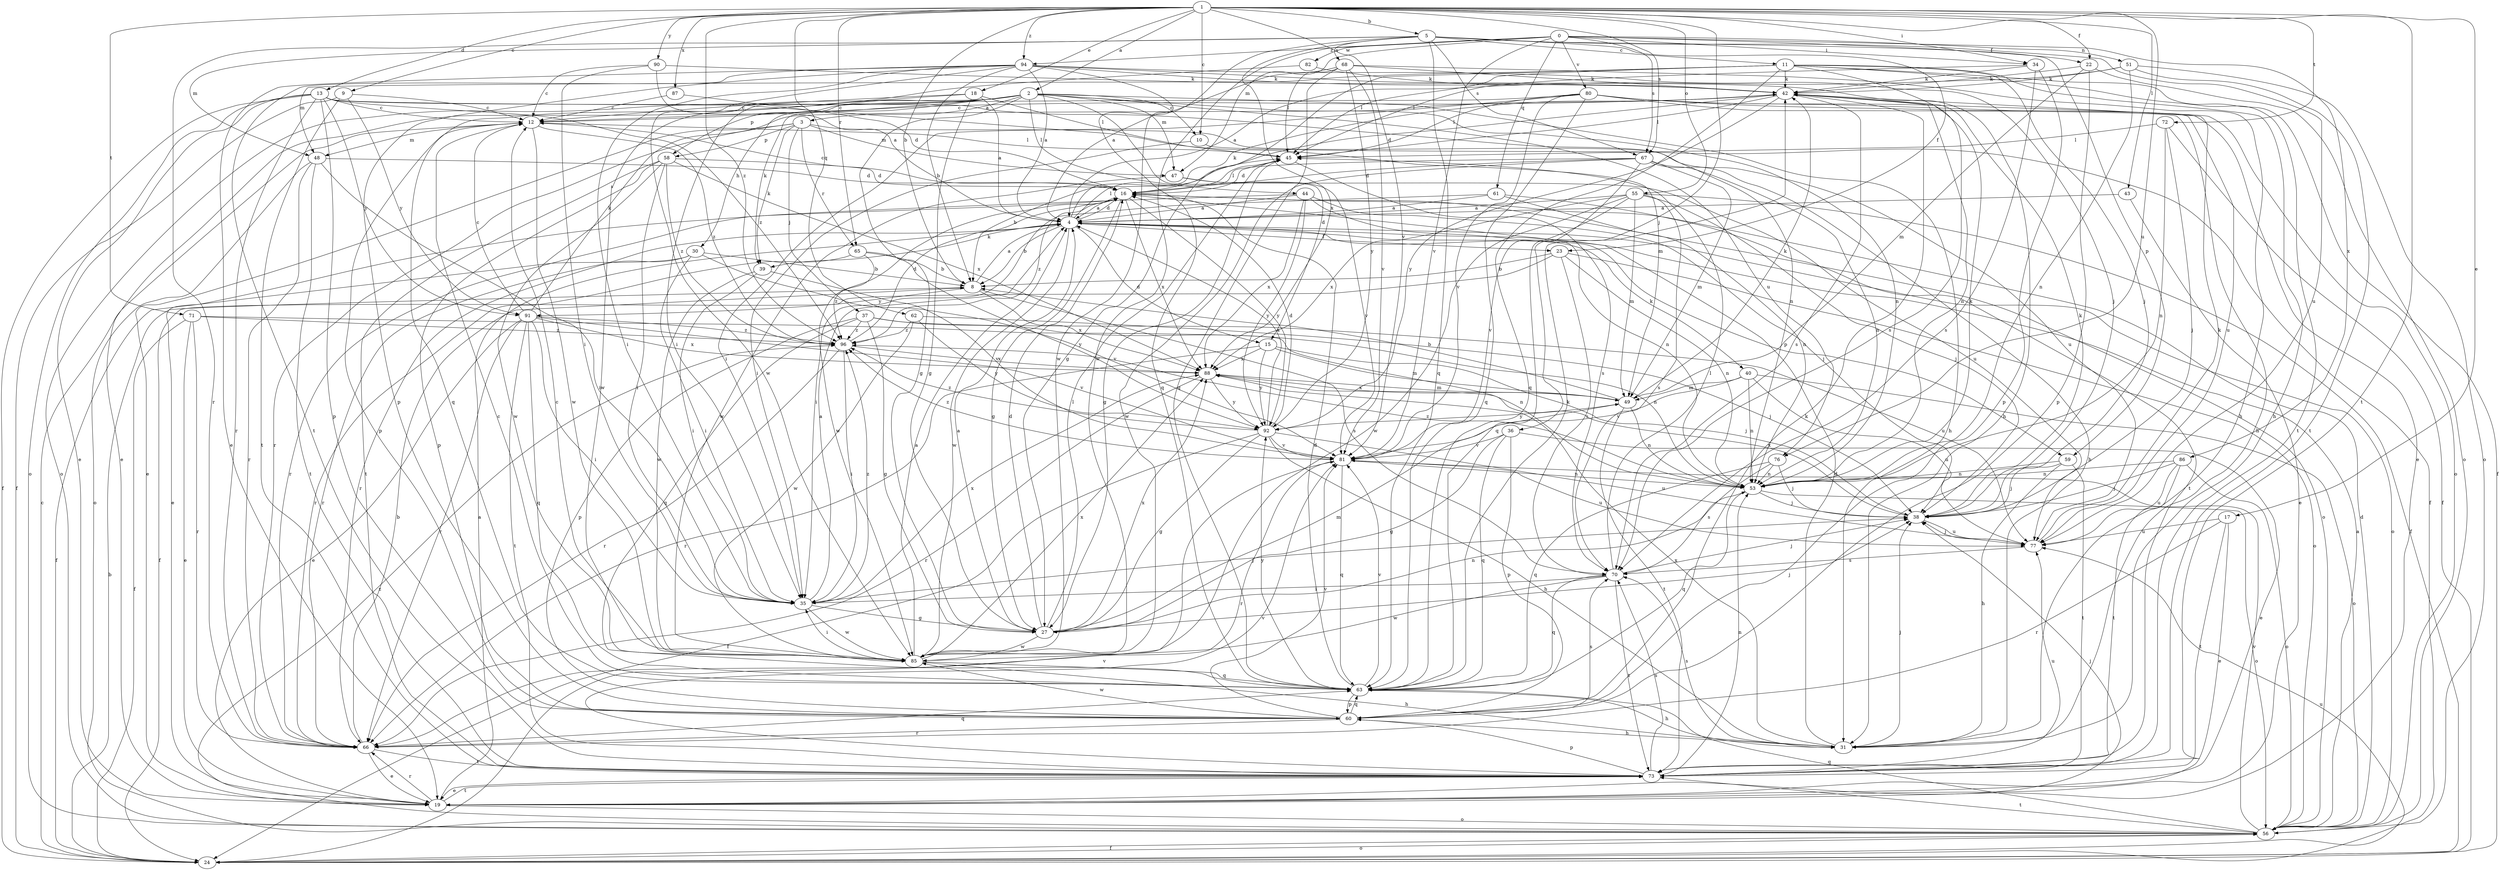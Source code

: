 strict digraph  {
0;
1;
2;
3;
4;
5;
8;
9;
10;
11;
12;
13;
15;
16;
17;
18;
19;
22;
23;
24;
27;
30;
31;
34;
35;
36;
37;
38;
39;
40;
42;
43;
44;
45;
47;
48;
49;
51;
53;
55;
56;
58;
59;
60;
61;
62;
63;
65;
66;
67;
68;
70;
71;
72;
73;
76;
77;
80;
81;
82;
85;
86;
87;
88;
90;
91;
92;
94;
96;
0 -> 22  [label=f];
0 -> 34  [label=i];
0 -> 47  [label=m];
0 -> 51  [label=n];
0 -> 61  [label=q];
0 -> 67  [label=s];
0 -> 80  [label=v];
0 -> 81  [label=v];
0 -> 82  [label=w];
0 -> 85  [label=w];
0 -> 86  [label=x];
0 -> 94  [label=z];
1 -> 2  [label=a];
1 -> 5  [label=b];
1 -> 8  [label=b];
1 -> 9  [label=c];
1 -> 10  [label=c];
1 -> 13  [label=d];
1 -> 17  [label=e];
1 -> 18  [label=e];
1 -> 22  [label=f];
1 -> 34  [label=i];
1 -> 36  [label=j];
1 -> 43  [label=l];
1 -> 55  [label=o];
1 -> 62  [label=q];
1 -> 65  [label=r];
1 -> 67  [label=s];
1 -> 71  [label=t];
1 -> 72  [label=t];
1 -> 73  [label=t];
1 -> 76  [label=u];
1 -> 81  [label=v];
1 -> 87  [label=x];
1 -> 90  [label=y];
1 -> 94  [label=z];
1 -> 96  [label=z];
2 -> 3  [label=a];
2 -> 10  [label=c];
2 -> 15  [label=d];
2 -> 19  [label=e];
2 -> 27  [label=g];
2 -> 30  [label=h];
2 -> 31  [label=h];
2 -> 39  [label=k];
2 -> 44  [label=l];
2 -> 47  [label=m];
2 -> 53  [label=n];
2 -> 56  [label=o];
2 -> 58  [label=p];
2 -> 63  [label=q];
2 -> 76  [label=u];
3 -> 19  [label=e];
3 -> 37  [label=j];
3 -> 39  [label=k];
3 -> 47  [label=m];
3 -> 58  [label=p];
3 -> 65  [label=r];
3 -> 66  [label=r];
3 -> 77  [label=u];
4 -> 8  [label=b];
4 -> 15  [label=d];
4 -> 16  [label=d];
4 -> 23  [label=f];
4 -> 39  [label=k];
4 -> 40  [label=k];
4 -> 42  [label=k];
4 -> 45  [label=l];
4 -> 56  [label=o];
4 -> 59  [label=p];
4 -> 66  [label=r];
4 -> 85  [label=w];
5 -> 11  [label=c];
5 -> 23  [label=f];
5 -> 48  [label=m];
5 -> 59  [label=p];
5 -> 63  [label=q];
5 -> 66  [label=r];
5 -> 67  [label=s];
5 -> 68  [label=s];
5 -> 77  [label=u];
5 -> 85  [label=w];
5 -> 88  [label=x];
8 -> 4  [label=a];
8 -> 70  [label=s];
8 -> 88  [label=x];
8 -> 91  [label=y];
9 -> 12  [label=c];
9 -> 24  [label=f];
9 -> 73  [label=t];
9 -> 91  [label=y];
10 -> 24  [label=f];
10 -> 35  [label=i];
11 -> 24  [label=f];
11 -> 27  [label=g];
11 -> 31  [label=h];
11 -> 38  [label=j];
11 -> 42  [label=k];
11 -> 45  [label=l];
11 -> 48  [label=m];
11 -> 63  [label=q];
11 -> 70  [label=s];
11 -> 73  [label=t];
12 -> 45  [label=l];
12 -> 48  [label=m];
12 -> 60  [label=p];
12 -> 85  [label=w];
12 -> 96  [label=z];
13 -> 12  [label=c];
13 -> 19  [label=e];
13 -> 24  [label=f];
13 -> 49  [label=m];
13 -> 53  [label=n];
13 -> 56  [label=o];
13 -> 60  [label=p];
13 -> 66  [label=r];
13 -> 91  [label=y];
13 -> 96  [label=z];
15 -> 38  [label=j];
15 -> 49  [label=m];
15 -> 66  [label=r];
15 -> 88  [label=x];
15 -> 92  [label=y];
16 -> 4  [label=a];
16 -> 12  [label=c];
16 -> 27  [label=g];
16 -> 45  [label=l];
16 -> 56  [label=o];
16 -> 66  [label=r];
16 -> 85  [label=w];
16 -> 88  [label=x];
16 -> 92  [label=y];
16 -> 96  [label=z];
17 -> 19  [label=e];
17 -> 66  [label=r];
17 -> 73  [label=t];
17 -> 77  [label=u];
18 -> 4  [label=a];
18 -> 12  [label=c];
18 -> 27  [label=g];
18 -> 45  [label=l];
18 -> 85  [label=w];
19 -> 4  [label=a];
19 -> 38  [label=j];
19 -> 56  [label=o];
19 -> 66  [label=r];
19 -> 73  [label=t];
22 -> 42  [label=k];
22 -> 49  [label=m];
22 -> 56  [label=o];
22 -> 60  [label=p];
23 -> 8  [label=b];
23 -> 24  [label=f];
23 -> 53  [label=n];
23 -> 56  [label=o];
23 -> 70  [label=s];
24 -> 8  [label=b];
24 -> 12  [label=c];
24 -> 56  [label=o];
24 -> 77  [label=u];
24 -> 81  [label=v];
27 -> 4  [label=a];
27 -> 16  [label=d];
27 -> 38  [label=j];
27 -> 45  [label=l];
27 -> 49  [label=m];
27 -> 53  [label=n];
27 -> 85  [label=w];
27 -> 88  [label=x];
30 -> 8  [label=b];
30 -> 24  [label=f];
30 -> 35  [label=i];
30 -> 66  [label=r];
30 -> 81  [label=v];
31 -> 16  [label=d];
31 -> 38  [label=j];
31 -> 70  [label=s];
31 -> 88  [label=x];
34 -> 42  [label=k];
34 -> 45  [label=l];
34 -> 60  [label=p];
34 -> 70  [label=s];
35 -> 4  [label=a];
35 -> 27  [label=g];
35 -> 38  [label=j];
35 -> 85  [label=w];
35 -> 88  [label=x];
35 -> 96  [label=z];
36 -> 19  [label=e];
36 -> 27  [label=g];
36 -> 60  [label=p];
36 -> 63  [label=q];
36 -> 81  [label=v];
37 -> 27  [label=g];
37 -> 53  [label=n];
37 -> 60  [label=p];
37 -> 63  [label=q];
37 -> 77  [label=u];
37 -> 96  [label=z];
38 -> 42  [label=k];
38 -> 77  [label=u];
38 -> 88  [label=x];
39 -> 35  [label=i];
39 -> 81  [label=v];
39 -> 85  [label=w];
40 -> 49  [label=m];
40 -> 53  [label=n];
40 -> 56  [label=o];
40 -> 77  [label=u];
40 -> 81  [label=v];
42 -> 12  [label=c];
42 -> 16  [label=d];
42 -> 45  [label=l];
42 -> 53  [label=n];
42 -> 70  [label=s];
42 -> 92  [label=y];
43 -> 4  [label=a];
43 -> 19  [label=e];
44 -> 4  [label=a];
44 -> 19  [label=e];
44 -> 38  [label=j];
44 -> 53  [label=n];
44 -> 88  [label=x];
44 -> 92  [label=y];
45 -> 16  [label=d];
45 -> 27  [label=g];
45 -> 70  [label=s];
47 -> 77  [label=u];
47 -> 81  [label=v];
47 -> 85  [label=w];
48 -> 16  [label=d];
48 -> 35  [label=i];
48 -> 56  [label=o];
48 -> 66  [label=r];
48 -> 73  [label=t];
49 -> 8  [label=b];
49 -> 42  [label=k];
49 -> 53  [label=n];
49 -> 73  [label=t];
49 -> 88  [label=x];
49 -> 92  [label=y];
51 -> 4  [label=a];
51 -> 42  [label=k];
51 -> 53  [label=n];
51 -> 56  [label=o];
51 -> 73  [label=t];
53 -> 38  [label=j];
53 -> 42  [label=k];
53 -> 56  [label=o];
53 -> 63  [label=q];
53 -> 96  [label=z];
55 -> 4  [label=a];
55 -> 24  [label=f];
55 -> 38  [label=j];
55 -> 49  [label=m];
55 -> 70  [label=s];
55 -> 81  [label=v];
55 -> 85  [label=w];
55 -> 88  [label=x];
56 -> 4  [label=a];
56 -> 16  [label=d];
56 -> 24  [label=f];
56 -> 63  [label=q];
56 -> 73  [label=t];
56 -> 81  [label=v];
56 -> 96  [label=z];
58 -> 16  [label=d];
58 -> 35  [label=i];
58 -> 60  [label=p];
58 -> 73  [label=t];
58 -> 85  [label=w];
58 -> 88  [label=x];
58 -> 96  [label=z];
59 -> 31  [label=h];
59 -> 38  [label=j];
59 -> 53  [label=n];
59 -> 73  [label=t];
60 -> 31  [label=h];
60 -> 42  [label=k];
60 -> 63  [label=q];
60 -> 66  [label=r];
60 -> 70  [label=s];
60 -> 81  [label=v];
60 -> 85  [label=w];
61 -> 4  [label=a];
61 -> 35  [label=i];
61 -> 53  [label=n];
61 -> 73  [label=t];
62 -> 38  [label=j];
62 -> 85  [label=w];
62 -> 92  [label=y];
62 -> 96  [label=z];
63 -> 12  [label=c];
63 -> 16  [label=d];
63 -> 31  [label=h];
63 -> 42  [label=k];
63 -> 60  [label=p];
63 -> 81  [label=v];
63 -> 92  [label=y];
65 -> 8  [label=b];
65 -> 66  [label=r];
65 -> 92  [label=y];
65 -> 96  [label=z];
66 -> 8  [label=b];
66 -> 19  [label=e];
66 -> 63  [label=q];
66 -> 73  [label=t];
67 -> 8  [label=b];
67 -> 16  [label=d];
67 -> 31  [label=h];
67 -> 49  [label=m];
67 -> 53  [label=n];
67 -> 63  [label=q];
67 -> 85  [label=w];
68 -> 4  [label=a];
68 -> 31  [label=h];
68 -> 42  [label=k];
68 -> 45  [label=l];
68 -> 63  [label=q];
68 -> 81  [label=v];
68 -> 92  [label=y];
70 -> 35  [label=i];
70 -> 38  [label=j];
70 -> 45  [label=l];
70 -> 63  [label=q];
70 -> 73  [label=t];
70 -> 85  [label=w];
71 -> 19  [label=e];
71 -> 24  [label=f];
71 -> 53  [label=n];
71 -> 66  [label=r];
71 -> 96  [label=z];
72 -> 24  [label=f];
72 -> 38  [label=j];
72 -> 45  [label=l];
72 -> 53  [label=n];
73 -> 19  [label=e];
73 -> 53  [label=n];
73 -> 60  [label=p];
73 -> 70  [label=s];
73 -> 77  [label=u];
73 -> 81  [label=v];
76 -> 38  [label=j];
76 -> 53  [label=n];
76 -> 63  [label=q];
76 -> 70  [label=s];
77 -> 38  [label=j];
77 -> 42  [label=k];
77 -> 70  [label=s];
80 -> 12  [label=c];
80 -> 19  [label=e];
80 -> 31  [label=h];
80 -> 35  [label=i];
80 -> 45  [label=l];
80 -> 56  [label=o];
80 -> 63  [label=q];
80 -> 77  [label=u];
80 -> 81  [label=v];
81 -> 53  [label=n];
81 -> 63  [label=q];
81 -> 66  [label=r];
81 -> 77  [label=u];
81 -> 96  [label=z];
82 -> 35  [label=i];
82 -> 42  [label=k];
85 -> 4  [label=a];
85 -> 12  [label=c];
85 -> 31  [label=h];
85 -> 35  [label=i];
85 -> 63  [label=q];
85 -> 88  [label=x];
86 -> 38  [label=j];
86 -> 53  [label=n];
86 -> 56  [label=o];
86 -> 73  [label=t];
86 -> 77  [label=u];
87 -> 12  [label=c];
87 -> 16  [label=d];
88 -> 49  [label=m];
88 -> 66  [label=r];
88 -> 92  [label=y];
90 -> 4  [label=a];
90 -> 12  [label=c];
90 -> 35  [label=i];
90 -> 42  [label=k];
91 -> 12  [label=c];
91 -> 19  [label=e];
91 -> 35  [label=i];
91 -> 42  [label=k];
91 -> 63  [label=q];
91 -> 66  [label=r];
91 -> 73  [label=t];
91 -> 81  [label=v];
91 -> 88  [label=x];
91 -> 96  [label=z];
92 -> 4  [label=a];
92 -> 16  [label=d];
92 -> 24  [label=f];
92 -> 27  [label=g];
92 -> 31  [label=h];
92 -> 77  [label=u];
92 -> 81  [label=v];
92 -> 96  [label=z];
94 -> 4  [label=a];
94 -> 8  [label=b];
94 -> 19  [label=e];
94 -> 31  [label=h];
94 -> 35  [label=i];
94 -> 38  [label=j];
94 -> 42  [label=k];
94 -> 60  [label=p];
94 -> 63  [label=q];
94 -> 73  [label=t];
94 -> 85  [label=w];
96 -> 16  [label=d];
96 -> 35  [label=i];
96 -> 66  [label=r];
96 -> 88  [label=x];
}
